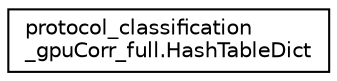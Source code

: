 digraph "Graphical Class Hierarchy"
{
  edge [fontname="Helvetica",fontsize="10",labelfontname="Helvetica",labelfontsize="10"];
  node [fontname="Helvetica",fontsize="10",shape=record];
  rankdir="LR";
  Node0 [label="protocol_classification\l_gpuCorr_full.HashTableDict",height=0.2,width=0.4,color="black", fillcolor="white", style="filled",URL="$classprotocol__classification__gpuCorr__full_1_1HashTableDict.html"];
}
